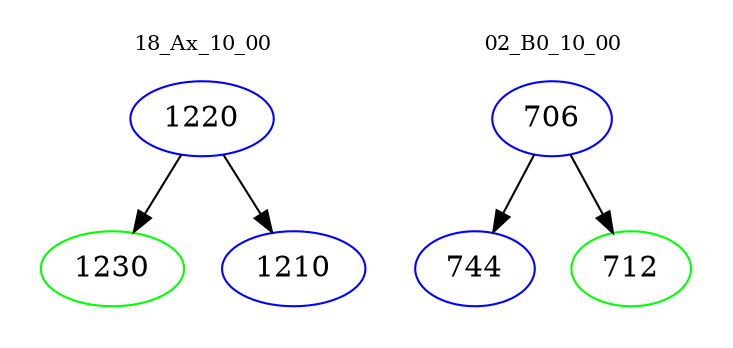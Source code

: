 digraph{
subgraph cluster_0 {
color = white
label = "18_Ax_10_00";
fontsize=10;
T0_1220 [label="1220", color="blue"]
T0_1220 -> T0_1230 [color="black"]
T0_1230 [label="1230", color="green"]
T0_1220 -> T0_1210 [color="black"]
T0_1210 [label="1210", color="blue"]
}
subgraph cluster_1 {
color = white
label = "02_B0_10_00";
fontsize=10;
T1_706 [label="706", color="blue"]
T1_706 -> T1_744 [color="black"]
T1_744 [label="744", color="blue"]
T1_706 -> T1_712 [color="black"]
T1_712 [label="712", color="green"]
}
}

